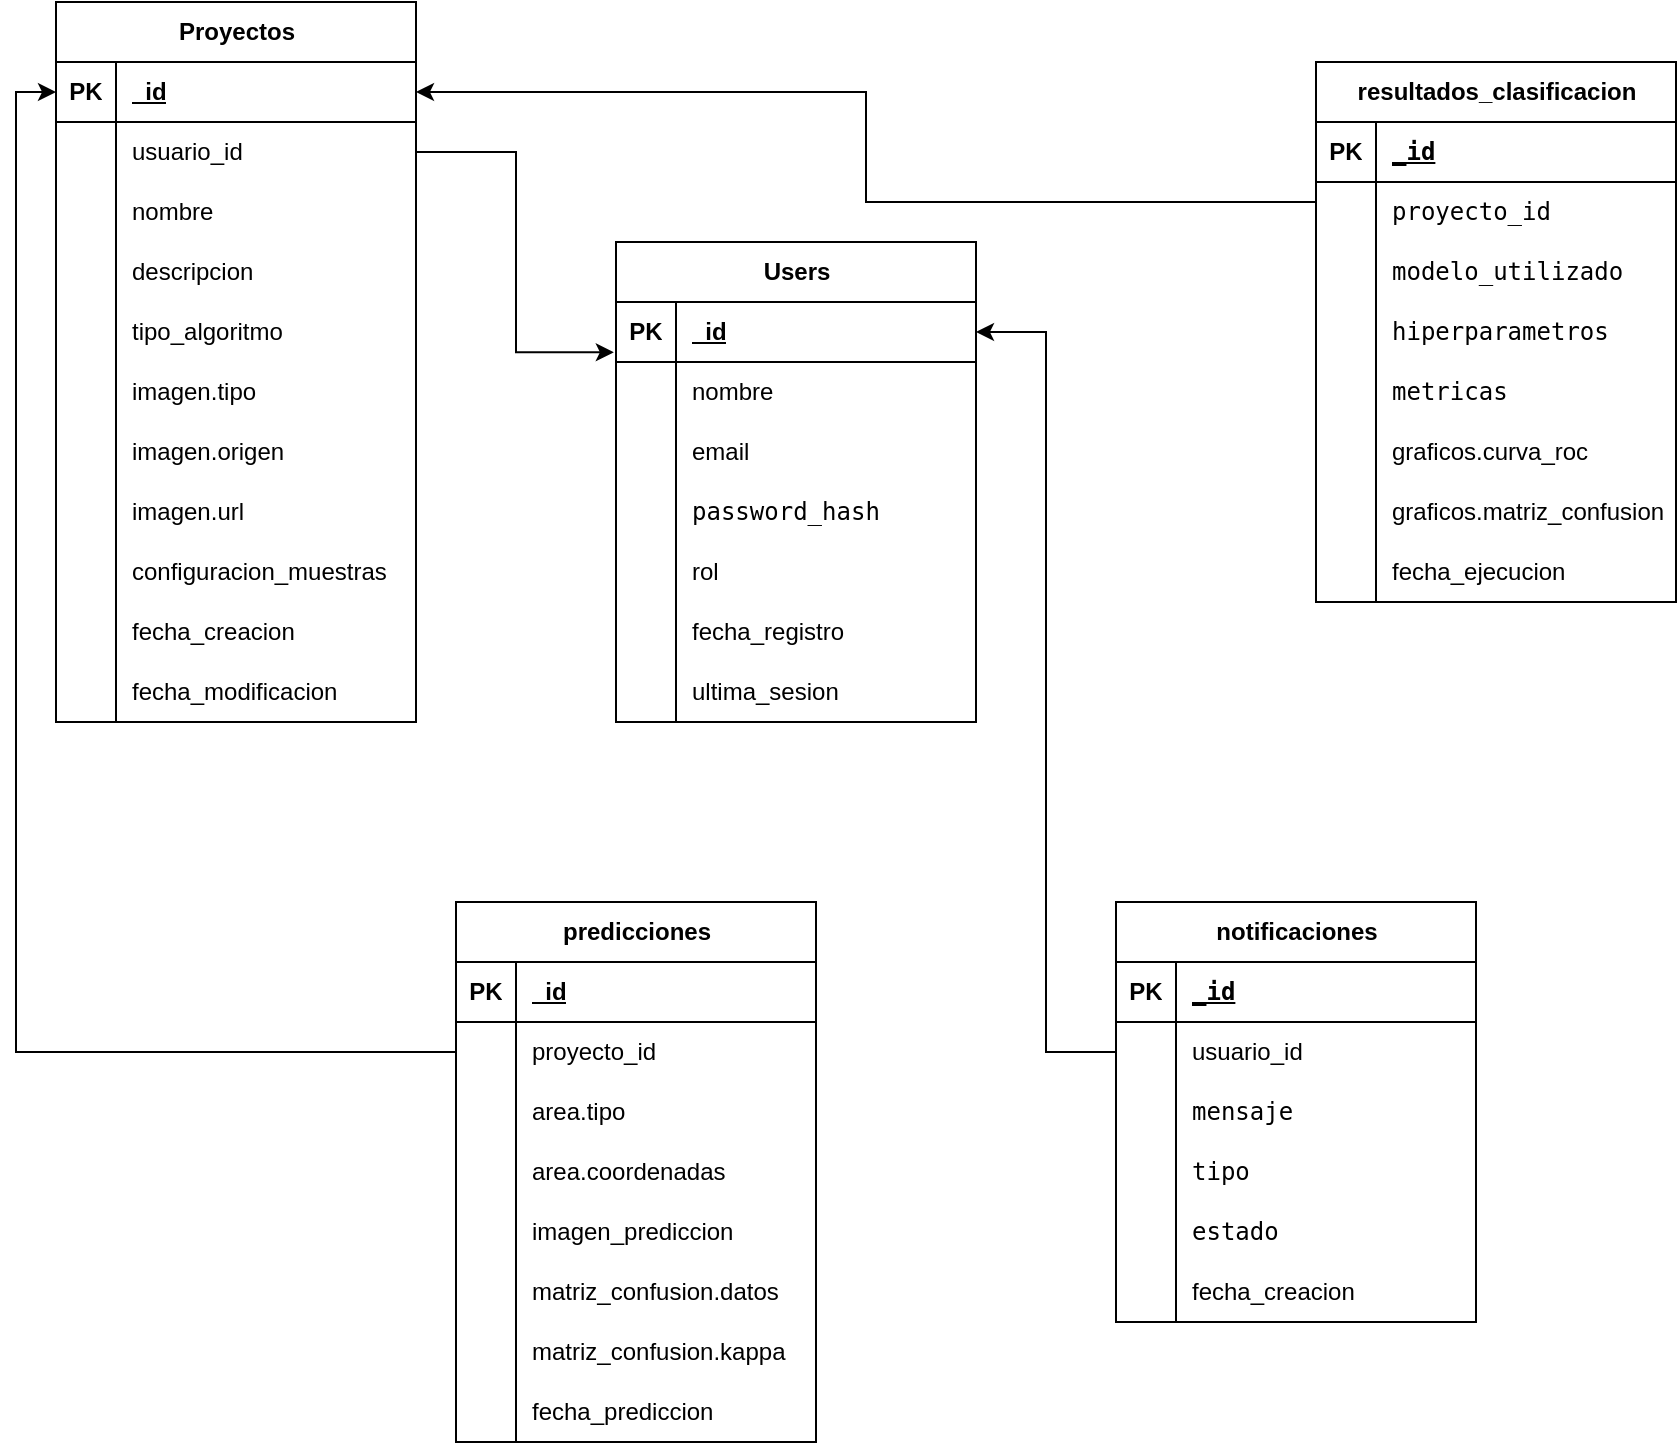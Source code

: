 <mxfile version="24.9.1">
  <diagram name="Page-1" id="6133507b-19e7-1e82-6fc7-422aa6c4b21f">
    <mxGraphModel dx="1453" dy="782" grid="1" gridSize="10" guides="1" tooltips="1" connect="1" arrows="1" fold="1" page="1" pageScale="1" pageWidth="1100" pageHeight="850" background="none" math="0" shadow="0">
      <root>
        <mxCell id="0" />
        <mxCell id="1" parent="0" />
        <mxCell id="yQUb-Y0a9T8Jkb23PFq2-1" value="Users" style="shape=table;startSize=30;container=1;collapsible=1;childLayout=tableLayout;fixedRows=1;rowLines=0;fontStyle=1;align=center;resizeLast=1;html=1;" vertex="1" parent="1">
          <mxGeometry x="380" y="300" width="180" height="240" as="geometry" />
        </mxCell>
        <mxCell id="yQUb-Y0a9T8Jkb23PFq2-2" value="" style="shape=tableRow;horizontal=0;startSize=0;swimlaneHead=0;swimlaneBody=0;fillColor=none;collapsible=0;dropTarget=0;points=[[0,0.5],[1,0.5]];portConstraint=eastwest;top=0;left=0;right=0;bottom=1;" vertex="1" parent="yQUb-Y0a9T8Jkb23PFq2-1">
          <mxGeometry y="30" width="180" height="30" as="geometry" />
        </mxCell>
        <mxCell id="yQUb-Y0a9T8Jkb23PFq2-3" value="PK" style="shape=partialRectangle;connectable=0;fillColor=none;top=0;left=0;bottom=0;right=0;fontStyle=1;overflow=hidden;whiteSpace=wrap;html=1;" vertex="1" parent="yQUb-Y0a9T8Jkb23PFq2-2">
          <mxGeometry width="30" height="30" as="geometry">
            <mxRectangle width="30" height="30" as="alternateBounds" />
          </mxGeometry>
        </mxCell>
        <mxCell id="yQUb-Y0a9T8Jkb23PFq2-4" value="_id" style="shape=partialRectangle;connectable=0;fillColor=none;top=0;left=0;bottom=0;right=0;align=left;spacingLeft=6;fontStyle=5;overflow=hidden;whiteSpace=wrap;html=1;" vertex="1" parent="yQUb-Y0a9T8Jkb23PFq2-2">
          <mxGeometry x="30" width="150" height="30" as="geometry">
            <mxRectangle width="150" height="30" as="alternateBounds" />
          </mxGeometry>
        </mxCell>
        <mxCell id="yQUb-Y0a9T8Jkb23PFq2-5" value="" style="shape=tableRow;horizontal=0;startSize=0;swimlaneHead=0;swimlaneBody=0;fillColor=none;collapsible=0;dropTarget=0;points=[[0,0.5],[1,0.5]];portConstraint=eastwest;top=0;left=0;right=0;bottom=0;" vertex="1" parent="yQUb-Y0a9T8Jkb23PFq2-1">
          <mxGeometry y="60" width="180" height="30" as="geometry" />
        </mxCell>
        <mxCell id="yQUb-Y0a9T8Jkb23PFq2-6" value="" style="shape=partialRectangle;connectable=0;fillColor=none;top=0;left=0;bottom=0;right=0;editable=1;overflow=hidden;whiteSpace=wrap;html=1;" vertex="1" parent="yQUb-Y0a9T8Jkb23PFq2-5">
          <mxGeometry width="30" height="30" as="geometry">
            <mxRectangle width="30" height="30" as="alternateBounds" />
          </mxGeometry>
        </mxCell>
        <mxCell id="yQUb-Y0a9T8Jkb23PFq2-7" value="nombre" style="shape=partialRectangle;connectable=0;fillColor=none;top=0;left=0;bottom=0;right=0;align=left;spacingLeft=6;overflow=hidden;whiteSpace=wrap;html=1;" vertex="1" parent="yQUb-Y0a9T8Jkb23PFq2-5">
          <mxGeometry x="30" width="150" height="30" as="geometry">
            <mxRectangle width="150" height="30" as="alternateBounds" />
          </mxGeometry>
        </mxCell>
        <mxCell id="yQUb-Y0a9T8Jkb23PFq2-8" value="" style="shape=tableRow;horizontal=0;startSize=0;swimlaneHead=0;swimlaneBody=0;fillColor=none;collapsible=0;dropTarget=0;points=[[0,0.5],[1,0.5]];portConstraint=eastwest;top=0;left=0;right=0;bottom=0;" vertex="1" parent="yQUb-Y0a9T8Jkb23PFq2-1">
          <mxGeometry y="90" width="180" height="30" as="geometry" />
        </mxCell>
        <mxCell id="yQUb-Y0a9T8Jkb23PFq2-9" value="" style="shape=partialRectangle;connectable=0;fillColor=none;top=0;left=0;bottom=0;right=0;editable=1;overflow=hidden;whiteSpace=wrap;html=1;" vertex="1" parent="yQUb-Y0a9T8Jkb23PFq2-8">
          <mxGeometry width="30" height="30" as="geometry">
            <mxRectangle width="30" height="30" as="alternateBounds" />
          </mxGeometry>
        </mxCell>
        <mxCell id="yQUb-Y0a9T8Jkb23PFq2-10" value="email" style="shape=partialRectangle;connectable=0;fillColor=none;top=0;left=0;bottom=0;right=0;align=left;spacingLeft=6;overflow=hidden;whiteSpace=wrap;html=1;" vertex="1" parent="yQUb-Y0a9T8Jkb23PFq2-8">
          <mxGeometry x="30" width="150" height="30" as="geometry">
            <mxRectangle width="150" height="30" as="alternateBounds" />
          </mxGeometry>
        </mxCell>
        <mxCell id="yQUb-Y0a9T8Jkb23PFq2-11" value="" style="shape=tableRow;horizontal=0;startSize=0;swimlaneHead=0;swimlaneBody=0;fillColor=none;collapsible=0;dropTarget=0;points=[[0,0.5],[1,0.5]];portConstraint=eastwest;top=0;left=0;right=0;bottom=0;" vertex="1" parent="yQUb-Y0a9T8Jkb23PFq2-1">
          <mxGeometry y="120" width="180" height="30" as="geometry" />
        </mxCell>
        <mxCell id="yQUb-Y0a9T8Jkb23PFq2-12" value="" style="shape=partialRectangle;connectable=0;fillColor=none;top=0;left=0;bottom=0;right=0;editable=1;overflow=hidden;whiteSpace=wrap;html=1;" vertex="1" parent="yQUb-Y0a9T8Jkb23PFq2-11">
          <mxGeometry width="30" height="30" as="geometry">
            <mxRectangle width="30" height="30" as="alternateBounds" />
          </mxGeometry>
        </mxCell>
        <mxCell id="yQUb-Y0a9T8Jkb23PFq2-13" value="&lt;code&gt;password_hash&lt;/code&gt;" style="shape=partialRectangle;connectable=0;fillColor=none;top=0;left=0;bottom=0;right=0;align=left;spacingLeft=6;overflow=hidden;whiteSpace=wrap;html=1;" vertex="1" parent="yQUb-Y0a9T8Jkb23PFq2-11">
          <mxGeometry x="30" width="150" height="30" as="geometry">
            <mxRectangle width="150" height="30" as="alternateBounds" />
          </mxGeometry>
        </mxCell>
        <mxCell id="yQUb-Y0a9T8Jkb23PFq2-20" style="shape=tableRow;horizontal=0;startSize=0;swimlaneHead=0;swimlaneBody=0;fillColor=none;collapsible=0;dropTarget=0;points=[[0,0.5],[1,0.5]];portConstraint=eastwest;top=0;left=0;right=0;bottom=0;" vertex="1" parent="yQUb-Y0a9T8Jkb23PFq2-1">
          <mxGeometry y="150" width="180" height="30" as="geometry" />
        </mxCell>
        <mxCell id="yQUb-Y0a9T8Jkb23PFq2-21" style="shape=partialRectangle;connectable=0;fillColor=none;top=0;left=0;bottom=0;right=0;editable=1;overflow=hidden;whiteSpace=wrap;html=1;" vertex="1" parent="yQUb-Y0a9T8Jkb23PFq2-20">
          <mxGeometry width="30" height="30" as="geometry">
            <mxRectangle width="30" height="30" as="alternateBounds" />
          </mxGeometry>
        </mxCell>
        <mxCell id="yQUb-Y0a9T8Jkb23PFq2-22" value="rol" style="shape=partialRectangle;connectable=0;fillColor=none;top=0;left=0;bottom=0;right=0;align=left;spacingLeft=6;overflow=hidden;whiteSpace=wrap;html=1;" vertex="1" parent="yQUb-Y0a9T8Jkb23PFq2-20">
          <mxGeometry x="30" width="150" height="30" as="geometry">
            <mxRectangle width="150" height="30" as="alternateBounds" />
          </mxGeometry>
        </mxCell>
        <mxCell id="yQUb-Y0a9T8Jkb23PFq2-17" style="shape=tableRow;horizontal=0;startSize=0;swimlaneHead=0;swimlaneBody=0;fillColor=none;collapsible=0;dropTarget=0;points=[[0,0.5],[1,0.5]];portConstraint=eastwest;top=0;left=0;right=0;bottom=0;" vertex="1" parent="yQUb-Y0a9T8Jkb23PFq2-1">
          <mxGeometry y="180" width="180" height="30" as="geometry" />
        </mxCell>
        <mxCell id="yQUb-Y0a9T8Jkb23PFq2-18" style="shape=partialRectangle;connectable=0;fillColor=none;top=0;left=0;bottom=0;right=0;editable=1;overflow=hidden;whiteSpace=wrap;html=1;" vertex="1" parent="yQUb-Y0a9T8Jkb23PFq2-17">
          <mxGeometry width="30" height="30" as="geometry">
            <mxRectangle width="30" height="30" as="alternateBounds" />
          </mxGeometry>
        </mxCell>
        <mxCell id="yQUb-Y0a9T8Jkb23PFq2-19" value="fecha_registro" style="shape=partialRectangle;connectable=0;fillColor=none;top=0;left=0;bottom=0;right=0;align=left;spacingLeft=6;overflow=hidden;whiteSpace=wrap;html=1;" vertex="1" parent="yQUb-Y0a9T8Jkb23PFq2-17">
          <mxGeometry x="30" width="150" height="30" as="geometry">
            <mxRectangle width="150" height="30" as="alternateBounds" />
          </mxGeometry>
        </mxCell>
        <mxCell id="yQUb-Y0a9T8Jkb23PFq2-14" style="shape=tableRow;horizontal=0;startSize=0;swimlaneHead=0;swimlaneBody=0;fillColor=none;collapsible=0;dropTarget=0;points=[[0,0.5],[1,0.5]];portConstraint=eastwest;top=0;left=0;right=0;bottom=0;" vertex="1" parent="yQUb-Y0a9T8Jkb23PFq2-1">
          <mxGeometry y="210" width="180" height="30" as="geometry" />
        </mxCell>
        <mxCell id="yQUb-Y0a9T8Jkb23PFq2-15" style="shape=partialRectangle;connectable=0;fillColor=none;top=0;left=0;bottom=0;right=0;editable=1;overflow=hidden;whiteSpace=wrap;html=1;" vertex="1" parent="yQUb-Y0a9T8Jkb23PFq2-14">
          <mxGeometry width="30" height="30" as="geometry">
            <mxRectangle width="30" height="30" as="alternateBounds" />
          </mxGeometry>
        </mxCell>
        <mxCell id="yQUb-Y0a9T8Jkb23PFq2-16" value="ultima_sesion" style="shape=partialRectangle;connectable=0;fillColor=none;top=0;left=0;bottom=0;right=0;align=left;spacingLeft=6;overflow=hidden;whiteSpace=wrap;html=1;" vertex="1" parent="yQUb-Y0a9T8Jkb23PFq2-14">
          <mxGeometry x="30" width="150" height="30" as="geometry">
            <mxRectangle width="150" height="30" as="alternateBounds" />
          </mxGeometry>
        </mxCell>
        <mxCell id="yQUb-Y0a9T8Jkb23PFq2-23" value="Proyectos" style="shape=table;startSize=30;container=1;collapsible=1;childLayout=tableLayout;fixedRows=1;rowLines=0;fontStyle=1;align=center;resizeLast=1;html=1;" vertex="1" parent="1">
          <mxGeometry x="100" y="180" width="180" height="360" as="geometry" />
        </mxCell>
        <mxCell id="yQUb-Y0a9T8Jkb23PFq2-24" value="" style="shape=tableRow;horizontal=0;startSize=0;swimlaneHead=0;swimlaneBody=0;fillColor=none;collapsible=0;dropTarget=0;points=[[0,0.5],[1,0.5]];portConstraint=eastwest;top=0;left=0;right=0;bottom=1;" vertex="1" parent="yQUb-Y0a9T8Jkb23PFq2-23">
          <mxGeometry y="30" width="180" height="30" as="geometry" />
        </mxCell>
        <mxCell id="yQUb-Y0a9T8Jkb23PFq2-25" value="PK" style="shape=partialRectangle;connectable=0;fillColor=none;top=0;left=0;bottom=0;right=0;fontStyle=1;overflow=hidden;whiteSpace=wrap;html=1;" vertex="1" parent="yQUb-Y0a9T8Jkb23PFq2-24">
          <mxGeometry width="30" height="30" as="geometry">
            <mxRectangle width="30" height="30" as="alternateBounds" />
          </mxGeometry>
        </mxCell>
        <mxCell id="yQUb-Y0a9T8Jkb23PFq2-26" value="_id" style="shape=partialRectangle;connectable=0;fillColor=none;top=0;left=0;bottom=0;right=0;align=left;spacingLeft=6;fontStyle=5;overflow=hidden;whiteSpace=wrap;html=1;" vertex="1" parent="yQUb-Y0a9T8Jkb23PFq2-24">
          <mxGeometry x="30" width="150" height="30" as="geometry">
            <mxRectangle width="150" height="30" as="alternateBounds" />
          </mxGeometry>
        </mxCell>
        <mxCell id="yQUb-Y0a9T8Jkb23PFq2-27" value="" style="shape=tableRow;horizontal=0;startSize=0;swimlaneHead=0;swimlaneBody=0;fillColor=none;collapsible=0;dropTarget=0;points=[[0,0.5],[1,0.5]];portConstraint=eastwest;top=0;left=0;right=0;bottom=0;" vertex="1" parent="yQUb-Y0a9T8Jkb23PFq2-23">
          <mxGeometry y="60" width="180" height="30" as="geometry" />
        </mxCell>
        <mxCell id="yQUb-Y0a9T8Jkb23PFq2-28" value="" style="shape=partialRectangle;connectable=0;fillColor=none;top=0;left=0;bottom=0;right=0;editable=1;overflow=hidden;whiteSpace=wrap;html=1;" vertex="1" parent="yQUb-Y0a9T8Jkb23PFq2-27">
          <mxGeometry width="30" height="30" as="geometry">
            <mxRectangle width="30" height="30" as="alternateBounds" />
          </mxGeometry>
        </mxCell>
        <mxCell id="yQUb-Y0a9T8Jkb23PFq2-29" value="usuario_id" style="shape=partialRectangle;connectable=0;fillColor=none;top=0;left=0;bottom=0;right=0;align=left;spacingLeft=6;overflow=hidden;whiteSpace=wrap;html=1;" vertex="1" parent="yQUb-Y0a9T8Jkb23PFq2-27">
          <mxGeometry x="30" width="150" height="30" as="geometry">
            <mxRectangle width="150" height="30" as="alternateBounds" />
          </mxGeometry>
        </mxCell>
        <mxCell id="yQUb-Y0a9T8Jkb23PFq2-30" value="" style="shape=tableRow;horizontal=0;startSize=0;swimlaneHead=0;swimlaneBody=0;fillColor=none;collapsible=0;dropTarget=0;points=[[0,0.5],[1,0.5]];portConstraint=eastwest;top=0;left=0;right=0;bottom=0;" vertex="1" parent="yQUb-Y0a9T8Jkb23PFq2-23">
          <mxGeometry y="90" width="180" height="30" as="geometry" />
        </mxCell>
        <mxCell id="yQUb-Y0a9T8Jkb23PFq2-31" value="" style="shape=partialRectangle;connectable=0;fillColor=none;top=0;left=0;bottom=0;right=0;editable=1;overflow=hidden;whiteSpace=wrap;html=1;" vertex="1" parent="yQUb-Y0a9T8Jkb23PFq2-30">
          <mxGeometry width="30" height="30" as="geometry">
            <mxRectangle width="30" height="30" as="alternateBounds" />
          </mxGeometry>
        </mxCell>
        <mxCell id="yQUb-Y0a9T8Jkb23PFq2-32" value="nombre" style="shape=partialRectangle;connectable=0;fillColor=none;top=0;left=0;bottom=0;right=0;align=left;spacingLeft=6;overflow=hidden;whiteSpace=wrap;html=1;" vertex="1" parent="yQUb-Y0a9T8Jkb23PFq2-30">
          <mxGeometry x="30" width="150" height="30" as="geometry">
            <mxRectangle width="150" height="30" as="alternateBounds" />
          </mxGeometry>
        </mxCell>
        <mxCell id="yQUb-Y0a9T8Jkb23PFq2-33" value="" style="shape=tableRow;horizontal=0;startSize=0;swimlaneHead=0;swimlaneBody=0;fillColor=none;collapsible=0;dropTarget=0;points=[[0,0.5],[1,0.5]];portConstraint=eastwest;top=0;left=0;right=0;bottom=0;" vertex="1" parent="yQUb-Y0a9T8Jkb23PFq2-23">
          <mxGeometry y="120" width="180" height="30" as="geometry" />
        </mxCell>
        <mxCell id="yQUb-Y0a9T8Jkb23PFq2-34" value="" style="shape=partialRectangle;connectable=0;fillColor=none;top=0;left=0;bottom=0;right=0;editable=1;overflow=hidden;whiteSpace=wrap;html=1;" vertex="1" parent="yQUb-Y0a9T8Jkb23PFq2-33">
          <mxGeometry width="30" height="30" as="geometry">
            <mxRectangle width="30" height="30" as="alternateBounds" />
          </mxGeometry>
        </mxCell>
        <mxCell id="yQUb-Y0a9T8Jkb23PFq2-35" value="descripcion" style="shape=partialRectangle;connectable=0;fillColor=none;top=0;left=0;bottom=0;right=0;align=left;spacingLeft=6;overflow=hidden;whiteSpace=wrap;html=1;" vertex="1" parent="yQUb-Y0a9T8Jkb23PFq2-33">
          <mxGeometry x="30" width="150" height="30" as="geometry">
            <mxRectangle width="150" height="30" as="alternateBounds" />
          </mxGeometry>
        </mxCell>
        <mxCell id="yQUb-Y0a9T8Jkb23PFq2-36" style="shape=tableRow;horizontal=0;startSize=0;swimlaneHead=0;swimlaneBody=0;fillColor=none;collapsible=0;dropTarget=0;points=[[0,0.5],[1,0.5]];portConstraint=eastwest;top=0;left=0;right=0;bottom=0;" vertex="1" parent="yQUb-Y0a9T8Jkb23PFq2-23">
          <mxGeometry y="150" width="180" height="30" as="geometry" />
        </mxCell>
        <mxCell id="yQUb-Y0a9T8Jkb23PFq2-37" style="shape=partialRectangle;connectable=0;fillColor=none;top=0;left=0;bottom=0;right=0;editable=1;overflow=hidden;whiteSpace=wrap;html=1;" vertex="1" parent="yQUb-Y0a9T8Jkb23PFq2-36">
          <mxGeometry width="30" height="30" as="geometry">
            <mxRectangle width="30" height="30" as="alternateBounds" />
          </mxGeometry>
        </mxCell>
        <mxCell id="yQUb-Y0a9T8Jkb23PFq2-38" value="tipo_algoritmo" style="shape=partialRectangle;connectable=0;fillColor=none;top=0;left=0;bottom=0;right=0;align=left;spacingLeft=6;overflow=hidden;whiteSpace=wrap;html=1;" vertex="1" parent="yQUb-Y0a9T8Jkb23PFq2-36">
          <mxGeometry x="30" width="150" height="30" as="geometry">
            <mxRectangle width="150" height="30" as="alternateBounds" />
          </mxGeometry>
        </mxCell>
        <mxCell id="yQUb-Y0a9T8Jkb23PFq2-39" style="shape=tableRow;horizontal=0;startSize=0;swimlaneHead=0;swimlaneBody=0;fillColor=none;collapsible=0;dropTarget=0;points=[[0,0.5],[1,0.5]];portConstraint=eastwest;top=0;left=0;right=0;bottom=0;" vertex="1" parent="yQUb-Y0a9T8Jkb23PFq2-23">
          <mxGeometry y="180" width="180" height="30" as="geometry" />
        </mxCell>
        <mxCell id="yQUb-Y0a9T8Jkb23PFq2-40" style="shape=partialRectangle;connectable=0;fillColor=none;top=0;left=0;bottom=0;right=0;editable=1;overflow=hidden;whiteSpace=wrap;html=1;" vertex="1" parent="yQUb-Y0a9T8Jkb23PFq2-39">
          <mxGeometry width="30" height="30" as="geometry">
            <mxRectangle width="30" height="30" as="alternateBounds" />
          </mxGeometry>
        </mxCell>
        <mxCell id="yQUb-Y0a9T8Jkb23PFq2-41" value="imagen.tipo" style="shape=partialRectangle;connectable=0;fillColor=none;top=0;left=0;bottom=0;right=0;align=left;spacingLeft=6;overflow=hidden;whiteSpace=wrap;html=1;" vertex="1" parent="yQUb-Y0a9T8Jkb23PFq2-39">
          <mxGeometry x="30" width="150" height="30" as="geometry">
            <mxRectangle width="150" height="30" as="alternateBounds" />
          </mxGeometry>
        </mxCell>
        <mxCell id="yQUb-Y0a9T8Jkb23PFq2-51" style="shape=tableRow;horizontal=0;startSize=0;swimlaneHead=0;swimlaneBody=0;fillColor=none;collapsible=0;dropTarget=0;points=[[0,0.5],[1,0.5]];portConstraint=eastwest;top=0;left=0;right=0;bottom=0;" vertex="1" parent="yQUb-Y0a9T8Jkb23PFq2-23">
          <mxGeometry y="210" width="180" height="30" as="geometry" />
        </mxCell>
        <mxCell id="yQUb-Y0a9T8Jkb23PFq2-52" style="shape=partialRectangle;connectable=0;fillColor=none;top=0;left=0;bottom=0;right=0;editable=1;overflow=hidden;whiteSpace=wrap;html=1;" vertex="1" parent="yQUb-Y0a9T8Jkb23PFq2-51">
          <mxGeometry width="30" height="30" as="geometry">
            <mxRectangle width="30" height="30" as="alternateBounds" />
          </mxGeometry>
        </mxCell>
        <mxCell id="yQUb-Y0a9T8Jkb23PFq2-53" value="imagen.origen" style="shape=partialRectangle;connectable=0;fillColor=none;top=0;left=0;bottom=0;right=0;align=left;spacingLeft=6;overflow=hidden;whiteSpace=wrap;html=1;" vertex="1" parent="yQUb-Y0a9T8Jkb23PFq2-51">
          <mxGeometry x="30" width="150" height="30" as="geometry">
            <mxRectangle width="150" height="30" as="alternateBounds" />
          </mxGeometry>
        </mxCell>
        <mxCell id="yQUb-Y0a9T8Jkb23PFq2-48" style="shape=tableRow;horizontal=0;startSize=0;swimlaneHead=0;swimlaneBody=0;fillColor=none;collapsible=0;dropTarget=0;points=[[0,0.5],[1,0.5]];portConstraint=eastwest;top=0;left=0;right=0;bottom=0;" vertex="1" parent="yQUb-Y0a9T8Jkb23PFq2-23">
          <mxGeometry y="240" width="180" height="30" as="geometry" />
        </mxCell>
        <mxCell id="yQUb-Y0a9T8Jkb23PFq2-49" style="shape=partialRectangle;connectable=0;fillColor=none;top=0;left=0;bottom=0;right=0;editable=1;overflow=hidden;whiteSpace=wrap;html=1;" vertex="1" parent="yQUb-Y0a9T8Jkb23PFq2-48">
          <mxGeometry width="30" height="30" as="geometry">
            <mxRectangle width="30" height="30" as="alternateBounds" />
          </mxGeometry>
        </mxCell>
        <mxCell id="yQUb-Y0a9T8Jkb23PFq2-50" value="imagen.url" style="shape=partialRectangle;connectable=0;fillColor=none;top=0;left=0;bottom=0;right=0;align=left;spacingLeft=6;overflow=hidden;whiteSpace=wrap;html=1;" vertex="1" parent="yQUb-Y0a9T8Jkb23PFq2-48">
          <mxGeometry x="30" width="150" height="30" as="geometry">
            <mxRectangle width="150" height="30" as="alternateBounds" />
          </mxGeometry>
        </mxCell>
        <mxCell id="yQUb-Y0a9T8Jkb23PFq2-45" style="shape=tableRow;horizontal=0;startSize=0;swimlaneHead=0;swimlaneBody=0;fillColor=none;collapsible=0;dropTarget=0;points=[[0,0.5],[1,0.5]];portConstraint=eastwest;top=0;left=0;right=0;bottom=0;" vertex="1" parent="yQUb-Y0a9T8Jkb23PFq2-23">
          <mxGeometry y="270" width="180" height="30" as="geometry" />
        </mxCell>
        <mxCell id="yQUb-Y0a9T8Jkb23PFq2-46" style="shape=partialRectangle;connectable=0;fillColor=none;top=0;left=0;bottom=0;right=0;editable=1;overflow=hidden;whiteSpace=wrap;html=1;" vertex="1" parent="yQUb-Y0a9T8Jkb23PFq2-45">
          <mxGeometry width="30" height="30" as="geometry">
            <mxRectangle width="30" height="30" as="alternateBounds" />
          </mxGeometry>
        </mxCell>
        <mxCell id="yQUb-Y0a9T8Jkb23PFq2-47" value="configuracion_muestras" style="shape=partialRectangle;connectable=0;fillColor=none;top=0;left=0;bottom=0;right=0;align=left;spacingLeft=6;overflow=hidden;whiteSpace=wrap;html=1;" vertex="1" parent="yQUb-Y0a9T8Jkb23PFq2-45">
          <mxGeometry x="30" width="150" height="30" as="geometry">
            <mxRectangle width="150" height="30" as="alternateBounds" />
          </mxGeometry>
        </mxCell>
        <mxCell id="yQUb-Y0a9T8Jkb23PFq2-42" style="shape=tableRow;horizontal=0;startSize=0;swimlaneHead=0;swimlaneBody=0;fillColor=none;collapsible=0;dropTarget=0;points=[[0,0.5],[1,0.5]];portConstraint=eastwest;top=0;left=0;right=0;bottom=0;" vertex="1" parent="yQUb-Y0a9T8Jkb23PFq2-23">
          <mxGeometry y="300" width="180" height="30" as="geometry" />
        </mxCell>
        <mxCell id="yQUb-Y0a9T8Jkb23PFq2-43" style="shape=partialRectangle;connectable=0;fillColor=none;top=0;left=0;bottom=0;right=0;editable=1;overflow=hidden;whiteSpace=wrap;html=1;" vertex="1" parent="yQUb-Y0a9T8Jkb23PFq2-42">
          <mxGeometry width="30" height="30" as="geometry">
            <mxRectangle width="30" height="30" as="alternateBounds" />
          </mxGeometry>
        </mxCell>
        <mxCell id="yQUb-Y0a9T8Jkb23PFq2-44" value="fecha_creacion" style="shape=partialRectangle;connectable=0;fillColor=none;top=0;left=0;bottom=0;right=0;align=left;spacingLeft=6;overflow=hidden;whiteSpace=wrap;html=1;" vertex="1" parent="yQUb-Y0a9T8Jkb23PFq2-42">
          <mxGeometry x="30" width="150" height="30" as="geometry">
            <mxRectangle width="150" height="30" as="alternateBounds" />
          </mxGeometry>
        </mxCell>
        <mxCell id="yQUb-Y0a9T8Jkb23PFq2-54" style="shape=tableRow;horizontal=0;startSize=0;swimlaneHead=0;swimlaneBody=0;fillColor=none;collapsible=0;dropTarget=0;points=[[0,0.5],[1,0.5]];portConstraint=eastwest;top=0;left=0;right=0;bottom=0;" vertex="1" parent="yQUb-Y0a9T8Jkb23PFq2-23">
          <mxGeometry y="330" width="180" height="30" as="geometry" />
        </mxCell>
        <mxCell id="yQUb-Y0a9T8Jkb23PFq2-55" style="shape=partialRectangle;connectable=0;fillColor=none;top=0;left=0;bottom=0;right=0;editable=1;overflow=hidden;whiteSpace=wrap;html=1;" vertex="1" parent="yQUb-Y0a9T8Jkb23PFq2-54">
          <mxGeometry width="30" height="30" as="geometry">
            <mxRectangle width="30" height="30" as="alternateBounds" />
          </mxGeometry>
        </mxCell>
        <mxCell id="yQUb-Y0a9T8Jkb23PFq2-56" value="fecha_modificacion" style="shape=partialRectangle;connectable=0;fillColor=none;top=0;left=0;bottom=0;right=0;align=left;spacingLeft=6;overflow=hidden;whiteSpace=wrap;html=1;" vertex="1" parent="yQUb-Y0a9T8Jkb23PFq2-54">
          <mxGeometry x="30" width="150" height="30" as="geometry">
            <mxRectangle width="150" height="30" as="alternateBounds" />
          </mxGeometry>
        </mxCell>
        <mxCell id="yQUb-Y0a9T8Jkb23PFq2-57" value="resultados_clasificacion" style="shape=table;startSize=30;container=1;collapsible=1;childLayout=tableLayout;fixedRows=1;rowLines=0;fontStyle=1;align=center;resizeLast=1;html=1;" vertex="1" parent="1">
          <mxGeometry x="730" y="210" width="180" height="270" as="geometry" />
        </mxCell>
        <mxCell id="yQUb-Y0a9T8Jkb23PFq2-58" value="" style="shape=tableRow;horizontal=0;startSize=0;swimlaneHead=0;swimlaneBody=0;fillColor=none;collapsible=0;dropTarget=0;points=[[0,0.5],[1,0.5]];portConstraint=eastwest;top=0;left=0;right=0;bottom=1;" vertex="1" parent="yQUb-Y0a9T8Jkb23PFq2-57">
          <mxGeometry y="30" width="180" height="30" as="geometry" />
        </mxCell>
        <mxCell id="yQUb-Y0a9T8Jkb23PFq2-59" value="PK" style="shape=partialRectangle;connectable=0;fillColor=none;top=0;left=0;bottom=0;right=0;fontStyle=1;overflow=hidden;whiteSpace=wrap;html=1;" vertex="1" parent="yQUb-Y0a9T8Jkb23PFq2-58">
          <mxGeometry width="30" height="30" as="geometry">
            <mxRectangle width="30" height="30" as="alternateBounds" />
          </mxGeometry>
        </mxCell>
        <mxCell id="yQUb-Y0a9T8Jkb23PFq2-60" value="&lt;code&gt;_id&lt;/code&gt;" style="shape=partialRectangle;connectable=0;fillColor=none;top=0;left=0;bottom=0;right=0;align=left;spacingLeft=6;fontStyle=5;overflow=hidden;whiteSpace=wrap;html=1;" vertex="1" parent="yQUb-Y0a9T8Jkb23PFq2-58">
          <mxGeometry x="30" width="150" height="30" as="geometry">
            <mxRectangle width="150" height="30" as="alternateBounds" />
          </mxGeometry>
        </mxCell>
        <mxCell id="yQUb-Y0a9T8Jkb23PFq2-61" value="" style="shape=tableRow;horizontal=0;startSize=0;swimlaneHead=0;swimlaneBody=0;fillColor=none;collapsible=0;dropTarget=0;points=[[0,0.5],[1,0.5]];portConstraint=eastwest;top=0;left=0;right=0;bottom=0;" vertex="1" parent="yQUb-Y0a9T8Jkb23PFq2-57">
          <mxGeometry y="60" width="180" height="30" as="geometry" />
        </mxCell>
        <mxCell id="yQUb-Y0a9T8Jkb23PFq2-62" value="" style="shape=partialRectangle;connectable=0;fillColor=none;top=0;left=0;bottom=0;right=0;editable=1;overflow=hidden;whiteSpace=wrap;html=1;" vertex="1" parent="yQUb-Y0a9T8Jkb23PFq2-61">
          <mxGeometry width="30" height="30" as="geometry">
            <mxRectangle width="30" height="30" as="alternateBounds" />
          </mxGeometry>
        </mxCell>
        <mxCell id="yQUb-Y0a9T8Jkb23PFq2-63" value="&lt;code&gt;proyecto_id&lt;/code&gt;" style="shape=partialRectangle;connectable=0;fillColor=none;top=0;left=0;bottom=0;right=0;align=left;spacingLeft=6;overflow=hidden;whiteSpace=wrap;html=1;" vertex="1" parent="yQUb-Y0a9T8Jkb23PFq2-61">
          <mxGeometry x="30" width="150" height="30" as="geometry">
            <mxRectangle width="150" height="30" as="alternateBounds" />
          </mxGeometry>
        </mxCell>
        <mxCell id="yQUb-Y0a9T8Jkb23PFq2-64" value="" style="shape=tableRow;horizontal=0;startSize=0;swimlaneHead=0;swimlaneBody=0;fillColor=none;collapsible=0;dropTarget=0;points=[[0,0.5],[1,0.5]];portConstraint=eastwest;top=0;left=0;right=0;bottom=0;" vertex="1" parent="yQUb-Y0a9T8Jkb23PFq2-57">
          <mxGeometry y="90" width="180" height="30" as="geometry" />
        </mxCell>
        <mxCell id="yQUb-Y0a9T8Jkb23PFq2-65" value="" style="shape=partialRectangle;connectable=0;fillColor=none;top=0;left=0;bottom=0;right=0;editable=1;overflow=hidden;whiteSpace=wrap;html=1;" vertex="1" parent="yQUb-Y0a9T8Jkb23PFq2-64">
          <mxGeometry width="30" height="30" as="geometry">
            <mxRectangle width="30" height="30" as="alternateBounds" />
          </mxGeometry>
        </mxCell>
        <mxCell id="yQUb-Y0a9T8Jkb23PFq2-66" value="&lt;code&gt;modelo_utilizado&lt;/code&gt;" style="shape=partialRectangle;connectable=0;fillColor=none;top=0;left=0;bottom=0;right=0;align=left;spacingLeft=6;overflow=hidden;whiteSpace=wrap;html=1;" vertex="1" parent="yQUb-Y0a9T8Jkb23PFq2-64">
          <mxGeometry x="30" width="150" height="30" as="geometry">
            <mxRectangle width="150" height="30" as="alternateBounds" />
          </mxGeometry>
        </mxCell>
        <mxCell id="yQUb-Y0a9T8Jkb23PFq2-67" value="" style="shape=tableRow;horizontal=0;startSize=0;swimlaneHead=0;swimlaneBody=0;fillColor=none;collapsible=0;dropTarget=0;points=[[0,0.5],[1,0.5]];portConstraint=eastwest;top=0;left=0;right=0;bottom=0;" vertex="1" parent="yQUb-Y0a9T8Jkb23PFq2-57">
          <mxGeometry y="120" width="180" height="30" as="geometry" />
        </mxCell>
        <mxCell id="yQUb-Y0a9T8Jkb23PFq2-68" value="" style="shape=partialRectangle;connectable=0;fillColor=none;top=0;left=0;bottom=0;right=0;editable=1;overflow=hidden;whiteSpace=wrap;html=1;" vertex="1" parent="yQUb-Y0a9T8Jkb23PFq2-67">
          <mxGeometry width="30" height="30" as="geometry">
            <mxRectangle width="30" height="30" as="alternateBounds" />
          </mxGeometry>
        </mxCell>
        <mxCell id="yQUb-Y0a9T8Jkb23PFq2-69" value="&lt;code&gt;hiperparametros&lt;/code&gt;" style="shape=partialRectangle;connectable=0;fillColor=none;top=0;left=0;bottom=0;right=0;align=left;spacingLeft=6;overflow=hidden;whiteSpace=wrap;html=1;" vertex="1" parent="yQUb-Y0a9T8Jkb23PFq2-67">
          <mxGeometry x="30" width="150" height="30" as="geometry">
            <mxRectangle width="150" height="30" as="alternateBounds" />
          </mxGeometry>
        </mxCell>
        <mxCell id="yQUb-Y0a9T8Jkb23PFq2-76" style="shape=tableRow;horizontal=0;startSize=0;swimlaneHead=0;swimlaneBody=0;fillColor=none;collapsible=0;dropTarget=0;points=[[0,0.5],[1,0.5]];portConstraint=eastwest;top=0;left=0;right=0;bottom=0;" vertex="1" parent="yQUb-Y0a9T8Jkb23PFq2-57">
          <mxGeometry y="150" width="180" height="30" as="geometry" />
        </mxCell>
        <mxCell id="yQUb-Y0a9T8Jkb23PFq2-77" style="shape=partialRectangle;connectable=0;fillColor=none;top=0;left=0;bottom=0;right=0;editable=1;overflow=hidden;whiteSpace=wrap;html=1;" vertex="1" parent="yQUb-Y0a9T8Jkb23PFq2-76">
          <mxGeometry width="30" height="30" as="geometry">
            <mxRectangle width="30" height="30" as="alternateBounds" />
          </mxGeometry>
        </mxCell>
        <mxCell id="yQUb-Y0a9T8Jkb23PFq2-78" value="&lt;code&gt;metricas&lt;/code&gt;" style="shape=partialRectangle;connectable=0;fillColor=none;top=0;left=0;bottom=0;right=0;align=left;spacingLeft=6;overflow=hidden;whiteSpace=wrap;html=1;" vertex="1" parent="yQUb-Y0a9T8Jkb23PFq2-76">
          <mxGeometry x="30" width="150" height="30" as="geometry">
            <mxRectangle width="150" height="30" as="alternateBounds" />
          </mxGeometry>
        </mxCell>
        <mxCell id="yQUb-Y0a9T8Jkb23PFq2-73" style="shape=tableRow;horizontal=0;startSize=0;swimlaneHead=0;swimlaneBody=0;fillColor=none;collapsible=0;dropTarget=0;points=[[0,0.5],[1,0.5]];portConstraint=eastwest;top=0;left=0;right=0;bottom=0;" vertex="1" parent="yQUb-Y0a9T8Jkb23PFq2-57">
          <mxGeometry y="180" width="180" height="30" as="geometry" />
        </mxCell>
        <mxCell id="yQUb-Y0a9T8Jkb23PFq2-74" style="shape=partialRectangle;connectable=0;fillColor=none;top=0;left=0;bottom=0;right=0;editable=1;overflow=hidden;whiteSpace=wrap;html=1;" vertex="1" parent="yQUb-Y0a9T8Jkb23PFq2-73">
          <mxGeometry width="30" height="30" as="geometry">
            <mxRectangle width="30" height="30" as="alternateBounds" />
          </mxGeometry>
        </mxCell>
        <mxCell id="yQUb-Y0a9T8Jkb23PFq2-75" value="graficos.curva_roc" style="shape=partialRectangle;connectable=0;fillColor=none;top=0;left=0;bottom=0;right=0;align=left;spacingLeft=6;overflow=hidden;whiteSpace=wrap;html=1;" vertex="1" parent="yQUb-Y0a9T8Jkb23PFq2-73">
          <mxGeometry x="30" width="150" height="30" as="geometry">
            <mxRectangle width="150" height="30" as="alternateBounds" />
          </mxGeometry>
        </mxCell>
        <mxCell id="yQUb-Y0a9T8Jkb23PFq2-70" style="shape=tableRow;horizontal=0;startSize=0;swimlaneHead=0;swimlaneBody=0;fillColor=none;collapsible=0;dropTarget=0;points=[[0,0.5],[1,0.5]];portConstraint=eastwest;top=0;left=0;right=0;bottom=0;" vertex="1" parent="yQUb-Y0a9T8Jkb23PFq2-57">
          <mxGeometry y="210" width="180" height="30" as="geometry" />
        </mxCell>
        <mxCell id="yQUb-Y0a9T8Jkb23PFq2-71" style="shape=partialRectangle;connectable=0;fillColor=none;top=0;left=0;bottom=0;right=0;editable=1;overflow=hidden;whiteSpace=wrap;html=1;" vertex="1" parent="yQUb-Y0a9T8Jkb23PFq2-70">
          <mxGeometry width="30" height="30" as="geometry">
            <mxRectangle width="30" height="30" as="alternateBounds" />
          </mxGeometry>
        </mxCell>
        <mxCell id="yQUb-Y0a9T8Jkb23PFq2-72" value="graficos.matriz_confusion" style="shape=partialRectangle;connectable=0;fillColor=none;top=0;left=0;bottom=0;right=0;align=left;spacingLeft=6;overflow=hidden;whiteSpace=wrap;html=1;" vertex="1" parent="yQUb-Y0a9T8Jkb23PFq2-70">
          <mxGeometry x="30" width="150" height="30" as="geometry">
            <mxRectangle width="150" height="30" as="alternateBounds" />
          </mxGeometry>
        </mxCell>
        <mxCell id="yQUb-Y0a9T8Jkb23PFq2-79" style="shape=tableRow;horizontal=0;startSize=0;swimlaneHead=0;swimlaneBody=0;fillColor=none;collapsible=0;dropTarget=0;points=[[0,0.5],[1,0.5]];portConstraint=eastwest;top=0;left=0;right=0;bottom=0;" vertex="1" parent="yQUb-Y0a9T8Jkb23PFq2-57">
          <mxGeometry y="240" width="180" height="30" as="geometry" />
        </mxCell>
        <mxCell id="yQUb-Y0a9T8Jkb23PFq2-80" style="shape=partialRectangle;connectable=0;fillColor=none;top=0;left=0;bottom=0;right=0;editable=1;overflow=hidden;whiteSpace=wrap;html=1;" vertex="1" parent="yQUb-Y0a9T8Jkb23PFq2-79">
          <mxGeometry width="30" height="30" as="geometry">
            <mxRectangle width="30" height="30" as="alternateBounds" />
          </mxGeometry>
        </mxCell>
        <mxCell id="yQUb-Y0a9T8Jkb23PFq2-81" value="fecha_ejecucion" style="shape=partialRectangle;connectable=0;fillColor=none;top=0;left=0;bottom=0;right=0;align=left;spacingLeft=6;overflow=hidden;whiteSpace=wrap;html=1;" vertex="1" parent="yQUb-Y0a9T8Jkb23PFq2-79">
          <mxGeometry x="30" width="150" height="30" as="geometry">
            <mxRectangle width="150" height="30" as="alternateBounds" />
          </mxGeometry>
        </mxCell>
        <mxCell id="yQUb-Y0a9T8Jkb23PFq2-82" value="predicciones" style="shape=table;startSize=30;container=1;collapsible=1;childLayout=tableLayout;fixedRows=1;rowLines=0;fontStyle=1;align=center;resizeLast=1;html=1;" vertex="1" parent="1">
          <mxGeometry x="300" y="630" width="180" height="270" as="geometry" />
        </mxCell>
        <mxCell id="yQUb-Y0a9T8Jkb23PFq2-83" value="" style="shape=tableRow;horizontal=0;startSize=0;swimlaneHead=0;swimlaneBody=0;fillColor=none;collapsible=0;dropTarget=0;points=[[0,0.5],[1,0.5]];portConstraint=eastwest;top=0;left=0;right=0;bottom=1;" vertex="1" parent="yQUb-Y0a9T8Jkb23PFq2-82">
          <mxGeometry y="30" width="180" height="30" as="geometry" />
        </mxCell>
        <mxCell id="yQUb-Y0a9T8Jkb23PFq2-84" value="PK" style="shape=partialRectangle;connectable=0;fillColor=none;top=0;left=0;bottom=0;right=0;fontStyle=1;overflow=hidden;whiteSpace=wrap;html=1;" vertex="1" parent="yQUb-Y0a9T8Jkb23PFq2-83">
          <mxGeometry width="30" height="30" as="geometry">
            <mxRectangle width="30" height="30" as="alternateBounds" />
          </mxGeometry>
        </mxCell>
        <mxCell id="yQUb-Y0a9T8Jkb23PFq2-85" value="_id" style="shape=partialRectangle;connectable=0;fillColor=none;top=0;left=0;bottom=0;right=0;align=left;spacingLeft=6;fontStyle=5;overflow=hidden;whiteSpace=wrap;html=1;" vertex="1" parent="yQUb-Y0a9T8Jkb23PFq2-83">
          <mxGeometry x="30" width="150" height="30" as="geometry">
            <mxRectangle width="150" height="30" as="alternateBounds" />
          </mxGeometry>
        </mxCell>
        <mxCell id="yQUb-Y0a9T8Jkb23PFq2-86" value="" style="shape=tableRow;horizontal=0;startSize=0;swimlaneHead=0;swimlaneBody=0;fillColor=none;collapsible=0;dropTarget=0;points=[[0,0.5],[1,0.5]];portConstraint=eastwest;top=0;left=0;right=0;bottom=0;" vertex="1" parent="yQUb-Y0a9T8Jkb23PFq2-82">
          <mxGeometry y="60" width="180" height="30" as="geometry" />
        </mxCell>
        <mxCell id="yQUb-Y0a9T8Jkb23PFq2-87" value="" style="shape=partialRectangle;connectable=0;fillColor=none;top=0;left=0;bottom=0;right=0;editable=1;overflow=hidden;whiteSpace=wrap;html=1;" vertex="1" parent="yQUb-Y0a9T8Jkb23PFq2-86">
          <mxGeometry width="30" height="30" as="geometry">
            <mxRectangle width="30" height="30" as="alternateBounds" />
          </mxGeometry>
        </mxCell>
        <mxCell id="yQUb-Y0a9T8Jkb23PFq2-88" value="proyecto_id" style="shape=partialRectangle;connectable=0;fillColor=none;top=0;left=0;bottom=0;right=0;align=left;spacingLeft=6;overflow=hidden;whiteSpace=wrap;html=1;" vertex="1" parent="yQUb-Y0a9T8Jkb23PFq2-86">
          <mxGeometry x="30" width="150" height="30" as="geometry">
            <mxRectangle width="150" height="30" as="alternateBounds" />
          </mxGeometry>
        </mxCell>
        <mxCell id="yQUb-Y0a9T8Jkb23PFq2-89" value="" style="shape=tableRow;horizontal=0;startSize=0;swimlaneHead=0;swimlaneBody=0;fillColor=none;collapsible=0;dropTarget=0;points=[[0,0.5],[1,0.5]];portConstraint=eastwest;top=0;left=0;right=0;bottom=0;" vertex="1" parent="yQUb-Y0a9T8Jkb23PFq2-82">
          <mxGeometry y="90" width="180" height="30" as="geometry" />
        </mxCell>
        <mxCell id="yQUb-Y0a9T8Jkb23PFq2-90" value="" style="shape=partialRectangle;connectable=0;fillColor=none;top=0;left=0;bottom=0;right=0;editable=1;overflow=hidden;whiteSpace=wrap;html=1;" vertex="1" parent="yQUb-Y0a9T8Jkb23PFq2-89">
          <mxGeometry width="30" height="30" as="geometry">
            <mxRectangle width="30" height="30" as="alternateBounds" />
          </mxGeometry>
        </mxCell>
        <mxCell id="yQUb-Y0a9T8Jkb23PFq2-91" value="area.tipo" style="shape=partialRectangle;connectable=0;fillColor=none;top=0;left=0;bottom=0;right=0;align=left;spacingLeft=6;overflow=hidden;whiteSpace=wrap;html=1;" vertex="1" parent="yQUb-Y0a9T8Jkb23PFq2-89">
          <mxGeometry x="30" width="150" height="30" as="geometry">
            <mxRectangle width="150" height="30" as="alternateBounds" />
          </mxGeometry>
        </mxCell>
        <mxCell id="yQUb-Y0a9T8Jkb23PFq2-92" value="" style="shape=tableRow;horizontal=0;startSize=0;swimlaneHead=0;swimlaneBody=0;fillColor=none;collapsible=0;dropTarget=0;points=[[0,0.5],[1,0.5]];portConstraint=eastwest;top=0;left=0;right=0;bottom=0;" vertex="1" parent="yQUb-Y0a9T8Jkb23PFq2-82">
          <mxGeometry y="120" width="180" height="30" as="geometry" />
        </mxCell>
        <mxCell id="yQUb-Y0a9T8Jkb23PFq2-93" value="" style="shape=partialRectangle;connectable=0;fillColor=none;top=0;left=0;bottom=0;right=0;editable=1;overflow=hidden;whiteSpace=wrap;html=1;" vertex="1" parent="yQUb-Y0a9T8Jkb23PFq2-92">
          <mxGeometry width="30" height="30" as="geometry">
            <mxRectangle width="30" height="30" as="alternateBounds" />
          </mxGeometry>
        </mxCell>
        <mxCell id="yQUb-Y0a9T8Jkb23PFq2-94" value="area.coordenadas" style="shape=partialRectangle;connectable=0;fillColor=none;top=0;left=0;bottom=0;right=0;align=left;spacingLeft=6;overflow=hidden;whiteSpace=wrap;html=1;" vertex="1" parent="yQUb-Y0a9T8Jkb23PFq2-92">
          <mxGeometry x="30" width="150" height="30" as="geometry">
            <mxRectangle width="150" height="30" as="alternateBounds" />
          </mxGeometry>
        </mxCell>
        <mxCell id="yQUb-Y0a9T8Jkb23PFq2-98" style="shape=tableRow;horizontal=0;startSize=0;swimlaneHead=0;swimlaneBody=0;fillColor=none;collapsible=0;dropTarget=0;points=[[0,0.5],[1,0.5]];portConstraint=eastwest;top=0;left=0;right=0;bottom=0;" vertex="1" parent="yQUb-Y0a9T8Jkb23PFq2-82">
          <mxGeometry y="150" width="180" height="30" as="geometry" />
        </mxCell>
        <mxCell id="yQUb-Y0a9T8Jkb23PFq2-99" style="shape=partialRectangle;connectable=0;fillColor=none;top=0;left=0;bottom=0;right=0;editable=1;overflow=hidden;whiteSpace=wrap;html=1;" vertex="1" parent="yQUb-Y0a9T8Jkb23PFq2-98">
          <mxGeometry width="30" height="30" as="geometry">
            <mxRectangle width="30" height="30" as="alternateBounds" />
          </mxGeometry>
        </mxCell>
        <mxCell id="yQUb-Y0a9T8Jkb23PFq2-100" value="imagen_prediccion" style="shape=partialRectangle;connectable=0;fillColor=none;top=0;left=0;bottom=0;right=0;align=left;spacingLeft=6;overflow=hidden;whiteSpace=wrap;html=1;" vertex="1" parent="yQUb-Y0a9T8Jkb23PFq2-98">
          <mxGeometry x="30" width="150" height="30" as="geometry">
            <mxRectangle width="150" height="30" as="alternateBounds" />
          </mxGeometry>
        </mxCell>
        <mxCell id="yQUb-Y0a9T8Jkb23PFq2-101" style="shape=tableRow;horizontal=0;startSize=0;swimlaneHead=0;swimlaneBody=0;fillColor=none;collapsible=0;dropTarget=0;points=[[0,0.5],[1,0.5]];portConstraint=eastwest;top=0;left=0;right=0;bottom=0;" vertex="1" parent="yQUb-Y0a9T8Jkb23PFq2-82">
          <mxGeometry y="180" width="180" height="30" as="geometry" />
        </mxCell>
        <mxCell id="yQUb-Y0a9T8Jkb23PFq2-102" style="shape=partialRectangle;connectable=0;fillColor=none;top=0;left=0;bottom=0;right=0;editable=1;overflow=hidden;whiteSpace=wrap;html=1;" vertex="1" parent="yQUb-Y0a9T8Jkb23PFq2-101">
          <mxGeometry width="30" height="30" as="geometry">
            <mxRectangle width="30" height="30" as="alternateBounds" />
          </mxGeometry>
        </mxCell>
        <mxCell id="yQUb-Y0a9T8Jkb23PFq2-103" value="matriz_confusion.datos" style="shape=partialRectangle;connectable=0;fillColor=none;top=0;left=0;bottom=0;right=0;align=left;spacingLeft=6;overflow=hidden;whiteSpace=wrap;html=1;" vertex="1" parent="yQUb-Y0a9T8Jkb23PFq2-101">
          <mxGeometry x="30" width="150" height="30" as="geometry">
            <mxRectangle width="150" height="30" as="alternateBounds" />
          </mxGeometry>
        </mxCell>
        <mxCell id="yQUb-Y0a9T8Jkb23PFq2-104" style="shape=tableRow;horizontal=0;startSize=0;swimlaneHead=0;swimlaneBody=0;fillColor=none;collapsible=0;dropTarget=0;points=[[0,0.5],[1,0.5]];portConstraint=eastwest;top=0;left=0;right=0;bottom=0;" vertex="1" parent="yQUb-Y0a9T8Jkb23PFq2-82">
          <mxGeometry y="210" width="180" height="30" as="geometry" />
        </mxCell>
        <mxCell id="yQUb-Y0a9T8Jkb23PFq2-105" style="shape=partialRectangle;connectable=0;fillColor=none;top=0;left=0;bottom=0;right=0;editable=1;overflow=hidden;whiteSpace=wrap;html=1;" vertex="1" parent="yQUb-Y0a9T8Jkb23PFq2-104">
          <mxGeometry width="30" height="30" as="geometry">
            <mxRectangle width="30" height="30" as="alternateBounds" />
          </mxGeometry>
        </mxCell>
        <mxCell id="yQUb-Y0a9T8Jkb23PFq2-106" value="matriz_confusion.kappa" style="shape=partialRectangle;connectable=0;fillColor=none;top=0;left=0;bottom=0;right=0;align=left;spacingLeft=6;overflow=hidden;whiteSpace=wrap;html=1;" vertex="1" parent="yQUb-Y0a9T8Jkb23PFq2-104">
          <mxGeometry x="30" width="150" height="30" as="geometry">
            <mxRectangle width="150" height="30" as="alternateBounds" />
          </mxGeometry>
        </mxCell>
        <mxCell id="yQUb-Y0a9T8Jkb23PFq2-107" style="shape=tableRow;horizontal=0;startSize=0;swimlaneHead=0;swimlaneBody=0;fillColor=none;collapsible=0;dropTarget=0;points=[[0,0.5],[1,0.5]];portConstraint=eastwest;top=0;left=0;right=0;bottom=0;" vertex="1" parent="yQUb-Y0a9T8Jkb23PFq2-82">
          <mxGeometry y="240" width="180" height="30" as="geometry" />
        </mxCell>
        <mxCell id="yQUb-Y0a9T8Jkb23PFq2-108" style="shape=partialRectangle;connectable=0;fillColor=none;top=0;left=0;bottom=0;right=0;editable=1;overflow=hidden;whiteSpace=wrap;html=1;" vertex="1" parent="yQUb-Y0a9T8Jkb23PFq2-107">
          <mxGeometry width="30" height="30" as="geometry">
            <mxRectangle width="30" height="30" as="alternateBounds" />
          </mxGeometry>
        </mxCell>
        <mxCell id="yQUb-Y0a9T8Jkb23PFq2-109" value="fecha_prediccion" style="shape=partialRectangle;connectable=0;fillColor=none;top=0;left=0;bottom=0;right=0;align=left;spacingLeft=6;overflow=hidden;whiteSpace=wrap;html=1;" vertex="1" parent="yQUb-Y0a9T8Jkb23PFq2-107">
          <mxGeometry x="30" width="150" height="30" as="geometry">
            <mxRectangle width="150" height="30" as="alternateBounds" />
          </mxGeometry>
        </mxCell>
        <mxCell id="yQUb-Y0a9T8Jkb23PFq2-113" value="notificaciones" style="shape=table;startSize=30;container=1;collapsible=1;childLayout=tableLayout;fixedRows=1;rowLines=0;fontStyle=1;align=center;resizeLast=1;html=1;" vertex="1" parent="1">
          <mxGeometry x="630" y="630" width="180" height="210" as="geometry" />
        </mxCell>
        <mxCell id="yQUb-Y0a9T8Jkb23PFq2-114" value="" style="shape=tableRow;horizontal=0;startSize=0;swimlaneHead=0;swimlaneBody=0;fillColor=none;collapsible=0;dropTarget=0;points=[[0,0.5],[1,0.5]];portConstraint=eastwest;top=0;left=0;right=0;bottom=1;" vertex="1" parent="yQUb-Y0a9T8Jkb23PFq2-113">
          <mxGeometry y="30" width="180" height="30" as="geometry" />
        </mxCell>
        <mxCell id="yQUb-Y0a9T8Jkb23PFq2-115" value="PK" style="shape=partialRectangle;connectable=0;fillColor=none;top=0;left=0;bottom=0;right=0;fontStyle=1;overflow=hidden;whiteSpace=wrap;html=1;" vertex="1" parent="yQUb-Y0a9T8Jkb23PFq2-114">
          <mxGeometry width="30" height="30" as="geometry">
            <mxRectangle width="30" height="30" as="alternateBounds" />
          </mxGeometry>
        </mxCell>
        <mxCell id="yQUb-Y0a9T8Jkb23PFq2-116" value="&lt;code&gt;_id&lt;/code&gt;" style="shape=partialRectangle;connectable=0;fillColor=none;top=0;left=0;bottom=0;right=0;align=left;spacingLeft=6;fontStyle=5;overflow=hidden;whiteSpace=wrap;html=1;" vertex="1" parent="yQUb-Y0a9T8Jkb23PFq2-114">
          <mxGeometry x="30" width="150" height="30" as="geometry">
            <mxRectangle width="150" height="30" as="alternateBounds" />
          </mxGeometry>
        </mxCell>
        <mxCell id="yQUb-Y0a9T8Jkb23PFq2-117" value="" style="shape=tableRow;horizontal=0;startSize=0;swimlaneHead=0;swimlaneBody=0;fillColor=none;collapsible=0;dropTarget=0;points=[[0,0.5],[1,0.5]];portConstraint=eastwest;top=0;left=0;right=0;bottom=0;" vertex="1" parent="yQUb-Y0a9T8Jkb23PFq2-113">
          <mxGeometry y="60" width="180" height="30" as="geometry" />
        </mxCell>
        <mxCell id="yQUb-Y0a9T8Jkb23PFq2-118" value="" style="shape=partialRectangle;connectable=0;fillColor=none;top=0;left=0;bottom=0;right=0;editable=1;overflow=hidden;whiteSpace=wrap;html=1;" vertex="1" parent="yQUb-Y0a9T8Jkb23PFq2-117">
          <mxGeometry width="30" height="30" as="geometry">
            <mxRectangle width="30" height="30" as="alternateBounds" />
          </mxGeometry>
        </mxCell>
        <mxCell id="yQUb-Y0a9T8Jkb23PFq2-119" value="usuario_id" style="shape=partialRectangle;connectable=0;fillColor=none;top=0;left=0;bottom=0;right=0;align=left;spacingLeft=6;overflow=hidden;whiteSpace=wrap;html=1;" vertex="1" parent="yQUb-Y0a9T8Jkb23PFq2-117">
          <mxGeometry x="30" width="150" height="30" as="geometry">
            <mxRectangle width="150" height="30" as="alternateBounds" />
          </mxGeometry>
        </mxCell>
        <mxCell id="yQUb-Y0a9T8Jkb23PFq2-120" value="" style="shape=tableRow;horizontal=0;startSize=0;swimlaneHead=0;swimlaneBody=0;fillColor=none;collapsible=0;dropTarget=0;points=[[0,0.5],[1,0.5]];portConstraint=eastwest;top=0;left=0;right=0;bottom=0;" vertex="1" parent="yQUb-Y0a9T8Jkb23PFq2-113">
          <mxGeometry y="90" width="180" height="30" as="geometry" />
        </mxCell>
        <mxCell id="yQUb-Y0a9T8Jkb23PFq2-121" value="" style="shape=partialRectangle;connectable=0;fillColor=none;top=0;left=0;bottom=0;right=0;editable=1;overflow=hidden;whiteSpace=wrap;html=1;" vertex="1" parent="yQUb-Y0a9T8Jkb23PFq2-120">
          <mxGeometry width="30" height="30" as="geometry">
            <mxRectangle width="30" height="30" as="alternateBounds" />
          </mxGeometry>
        </mxCell>
        <mxCell id="yQUb-Y0a9T8Jkb23PFq2-122" value="&lt;code&gt;mensaje&lt;/code&gt;" style="shape=partialRectangle;connectable=0;fillColor=none;top=0;left=0;bottom=0;right=0;align=left;spacingLeft=6;overflow=hidden;whiteSpace=wrap;html=1;" vertex="1" parent="yQUb-Y0a9T8Jkb23PFq2-120">
          <mxGeometry x="30" width="150" height="30" as="geometry">
            <mxRectangle width="150" height="30" as="alternateBounds" />
          </mxGeometry>
        </mxCell>
        <mxCell id="yQUb-Y0a9T8Jkb23PFq2-123" value="" style="shape=tableRow;horizontal=0;startSize=0;swimlaneHead=0;swimlaneBody=0;fillColor=none;collapsible=0;dropTarget=0;points=[[0,0.5],[1,0.5]];portConstraint=eastwest;top=0;left=0;right=0;bottom=0;" vertex="1" parent="yQUb-Y0a9T8Jkb23PFq2-113">
          <mxGeometry y="120" width="180" height="30" as="geometry" />
        </mxCell>
        <mxCell id="yQUb-Y0a9T8Jkb23PFq2-124" value="" style="shape=partialRectangle;connectable=0;fillColor=none;top=0;left=0;bottom=0;right=0;editable=1;overflow=hidden;whiteSpace=wrap;html=1;" vertex="1" parent="yQUb-Y0a9T8Jkb23PFq2-123">
          <mxGeometry width="30" height="30" as="geometry">
            <mxRectangle width="30" height="30" as="alternateBounds" />
          </mxGeometry>
        </mxCell>
        <mxCell id="yQUb-Y0a9T8Jkb23PFq2-125" value="&lt;code&gt;tipo&lt;/code&gt;" style="shape=partialRectangle;connectable=0;fillColor=none;top=0;left=0;bottom=0;right=0;align=left;spacingLeft=6;overflow=hidden;whiteSpace=wrap;html=1;" vertex="1" parent="yQUb-Y0a9T8Jkb23PFq2-123">
          <mxGeometry x="30" width="150" height="30" as="geometry">
            <mxRectangle width="150" height="30" as="alternateBounds" />
          </mxGeometry>
        </mxCell>
        <mxCell id="yQUb-Y0a9T8Jkb23PFq2-129" style="shape=tableRow;horizontal=0;startSize=0;swimlaneHead=0;swimlaneBody=0;fillColor=none;collapsible=0;dropTarget=0;points=[[0,0.5],[1,0.5]];portConstraint=eastwest;top=0;left=0;right=0;bottom=0;" vertex="1" parent="yQUb-Y0a9T8Jkb23PFq2-113">
          <mxGeometry y="150" width="180" height="30" as="geometry" />
        </mxCell>
        <mxCell id="yQUb-Y0a9T8Jkb23PFq2-130" style="shape=partialRectangle;connectable=0;fillColor=none;top=0;left=0;bottom=0;right=0;editable=1;overflow=hidden;whiteSpace=wrap;html=1;" vertex="1" parent="yQUb-Y0a9T8Jkb23PFq2-129">
          <mxGeometry width="30" height="30" as="geometry">
            <mxRectangle width="30" height="30" as="alternateBounds" />
          </mxGeometry>
        </mxCell>
        <mxCell id="yQUb-Y0a9T8Jkb23PFq2-131" value="&lt;code&gt;estado&lt;/code&gt;" style="shape=partialRectangle;connectable=0;fillColor=none;top=0;left=0;bottom=0;right=0;align=left;spacingLeft=6;overflow=hidden;whiteSpace=wrap;html=1;" vertex="1" parent="yQUb-Y0a9T8Jkb23PFq2-129">
          <mxGeometry x="30" width="150" height="30" as="geometry">
            <mxRectangle width="150" height="30" as="alternateBounds" />
          </mxGeometry>
        </mxCell>
        <mxCell id="yQUb-Y0a9T8Jkb23PFq2-126" style="shape=tableRow;horizontal=0;startSize=0;swimlaneHead=0;swimlaneBody=0;fillColor=none;collapsible=0;dropTarget=0;points=[[0,0.5],[1,0.5]];portConstraint=eastwest;top=0;left=0;right=0;bottom=0;" vertex="1" parent="yQUb-Y0a9T8Jkb23PFq2-113">
          <mxGeometry y="180" width="180" height="30" as="geometry" />
        </mxCell>
        <mxCell id="yQUb-Y0a9T8Jkb23PFq2-127" style="shape=partialRectangle;connectable=0;fillColor=none;top=0;left=0;bottom=0;right=0;editable=1;overflow=hidden;whiteSpace=wrap;html=1;" vertex="1" parent="yQUb-Y0a9T8Jkb23PFq2-126">
          <mxGeometry width="30" height="30" as="geometry">
            <mxRectangle width="30" height="30" as="alternateBounds" />
          </mxGeometry>
        </mxCell>
        <mxCell id="yQUb-Y0a9T8Jkb23PFq2-128" value="fecha_creacion" style="shape=partialRectangle;connectable=0;fillColor=none;top=0;left=0;bottom=0;right=0;align=left;spacingLeft=6;overflow=hidden;whiteSpace=wrap;html=1;" vertex="1" parent="yQUb-Y0a9T8Jkb23PFq2-126">
          <mxGeometry x="30" width="150" height="30" as="geometry">
            <mxRectangle width="150" height="30" as="alternateBounds" />
          </mxGeometry>
        </mxCell>
        <mxCell id="yQUb-Y0a9T8Jkb23PFq2-132" style="edgeStyle=orthogonalEdgeStyle;rounded=0;orthogonalLoop=1;jettySize=auto;html=1;entryX=-0.006;entryY=0.838;entryDx=0;entryDy=0;entryPerimeter=0;" edge="1" parent="1" source="yQUb-Y0a9T8Jkb23PFq2-27" target="yQUb-Y0a9T8Jkb23PFq2-2">
          <mxGeometry relative="1" as="geometry" />
        </mxCell>
        <mxCell id="yQUb-Y0a9T8Jkb23PFq2-133" style="edgeStyle=orthogonalEdgeStyle;rounded=0;orthogonalLoop=1;jettySize=auto;html=1;entryX=0;entryY=0.5;entryDx=0;entryDy=0;" edge="1" parent="1" source="yQUb-Y0a9T8Jkb23PFq2-86" target="yQUb-Y0a9T8Jkb23PFq2-24">
          <mxGeometry relative="1" as="geometry" />
        </mxCell>
        <mxCell id="yQUb-Y0a9T8Jkb23PFq2-134" style="edgeStyle=orthogonalEdgeStyle;rounded=0;orthogonalLoop=1;jettySize=auto;html=1;" edge="1" parent="1" source="yQUb-Y0a9T8Jkb23PFq2-117" target="yQUb-Y0a9T8Jkb23PFq2-2">
          <mxGeometry relative="1" as="geometry" />
        </mxCell>
        <mxCell id="yQUb-Y0a9T8Jkb23PFq2-135" style="edgeStyle=orthogonalEdgeStyle;rounded=0;orthogonalLoop=1;jettySize=auto;html=1;" edge="1" parent="1" source="yQUb-Y0a9T8Jkb23PFq2-61" target="yQUb-Y0a9T8Jkb23PFq2-24">
          <mxGeometry relative="1" as="geometry">
            <Array as="points">
              <mxPoint x="505" y="280" />
              <mxPoint x="505" y="225" />
            </Array>
          </mxGeometry>
        </mxCell>
      </root>
    </mxGraphModel>
  </diagram>
</mxfile>
